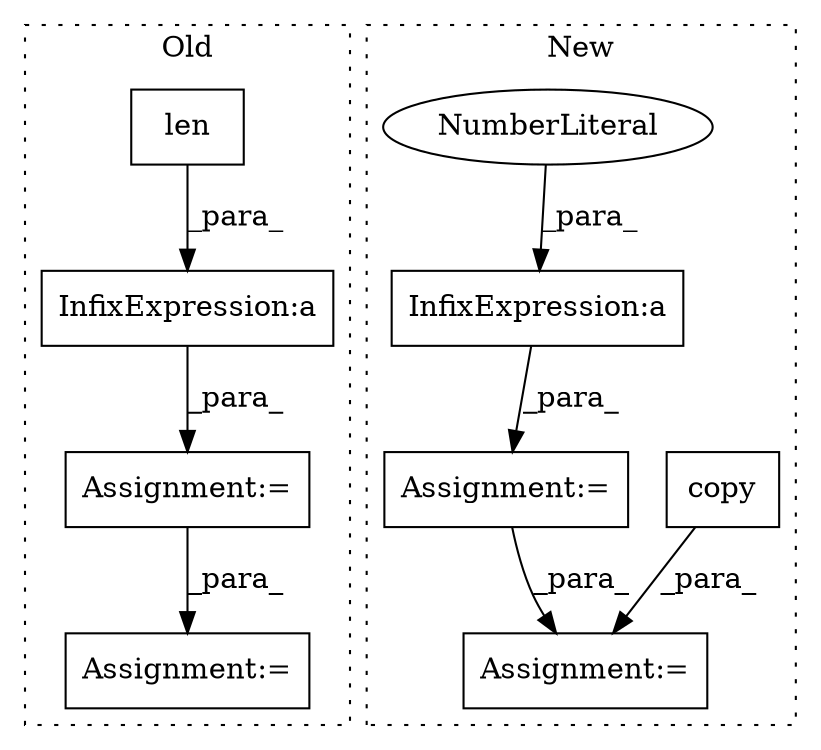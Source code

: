 digraph G {
subgraph cluster0 {
1 [label="len" a="32" s="3953,3959" l="4,1" shape="box"];
4 [label="Assignment:=" a="7" s="3928" l="1" shape="box"];
5 [label="InfixExpression:a" a="27" s="3950" l="3" shape="box"];
9 [label="Assignment:=" a="7" s="4001" l="1" shape="box"];
label = "Old";
style="dotted";
}
subgraph cluster1 {
2 [label="copy" a="32" s="4200,4207" l="5,1" shape="box"];
3 [label="Assignment:=" a="7" s="4272" l="1" shape="box"];
6 [label="InfixExpression:a" a="27" s="4135" l="3" shape="box"];
7 [label="NumberLiteral" a="34" s="4132" l="3" shape="ellipse"];
8 [label="Assignment:=" a="7" s="4130" l="1" shape="box"];
label = "New";
style="dotted";
}
1 -> 5 [label="_para_"];
2 -> 3 [label="_para_"];
4 -> 9 [label="_para_"];
5 -> 4 [label="_para_"];
6 -> 8 [label="_para_"];
7 -> 6 [label="_para_"];
8 -> 3 [label="_para_"];
}